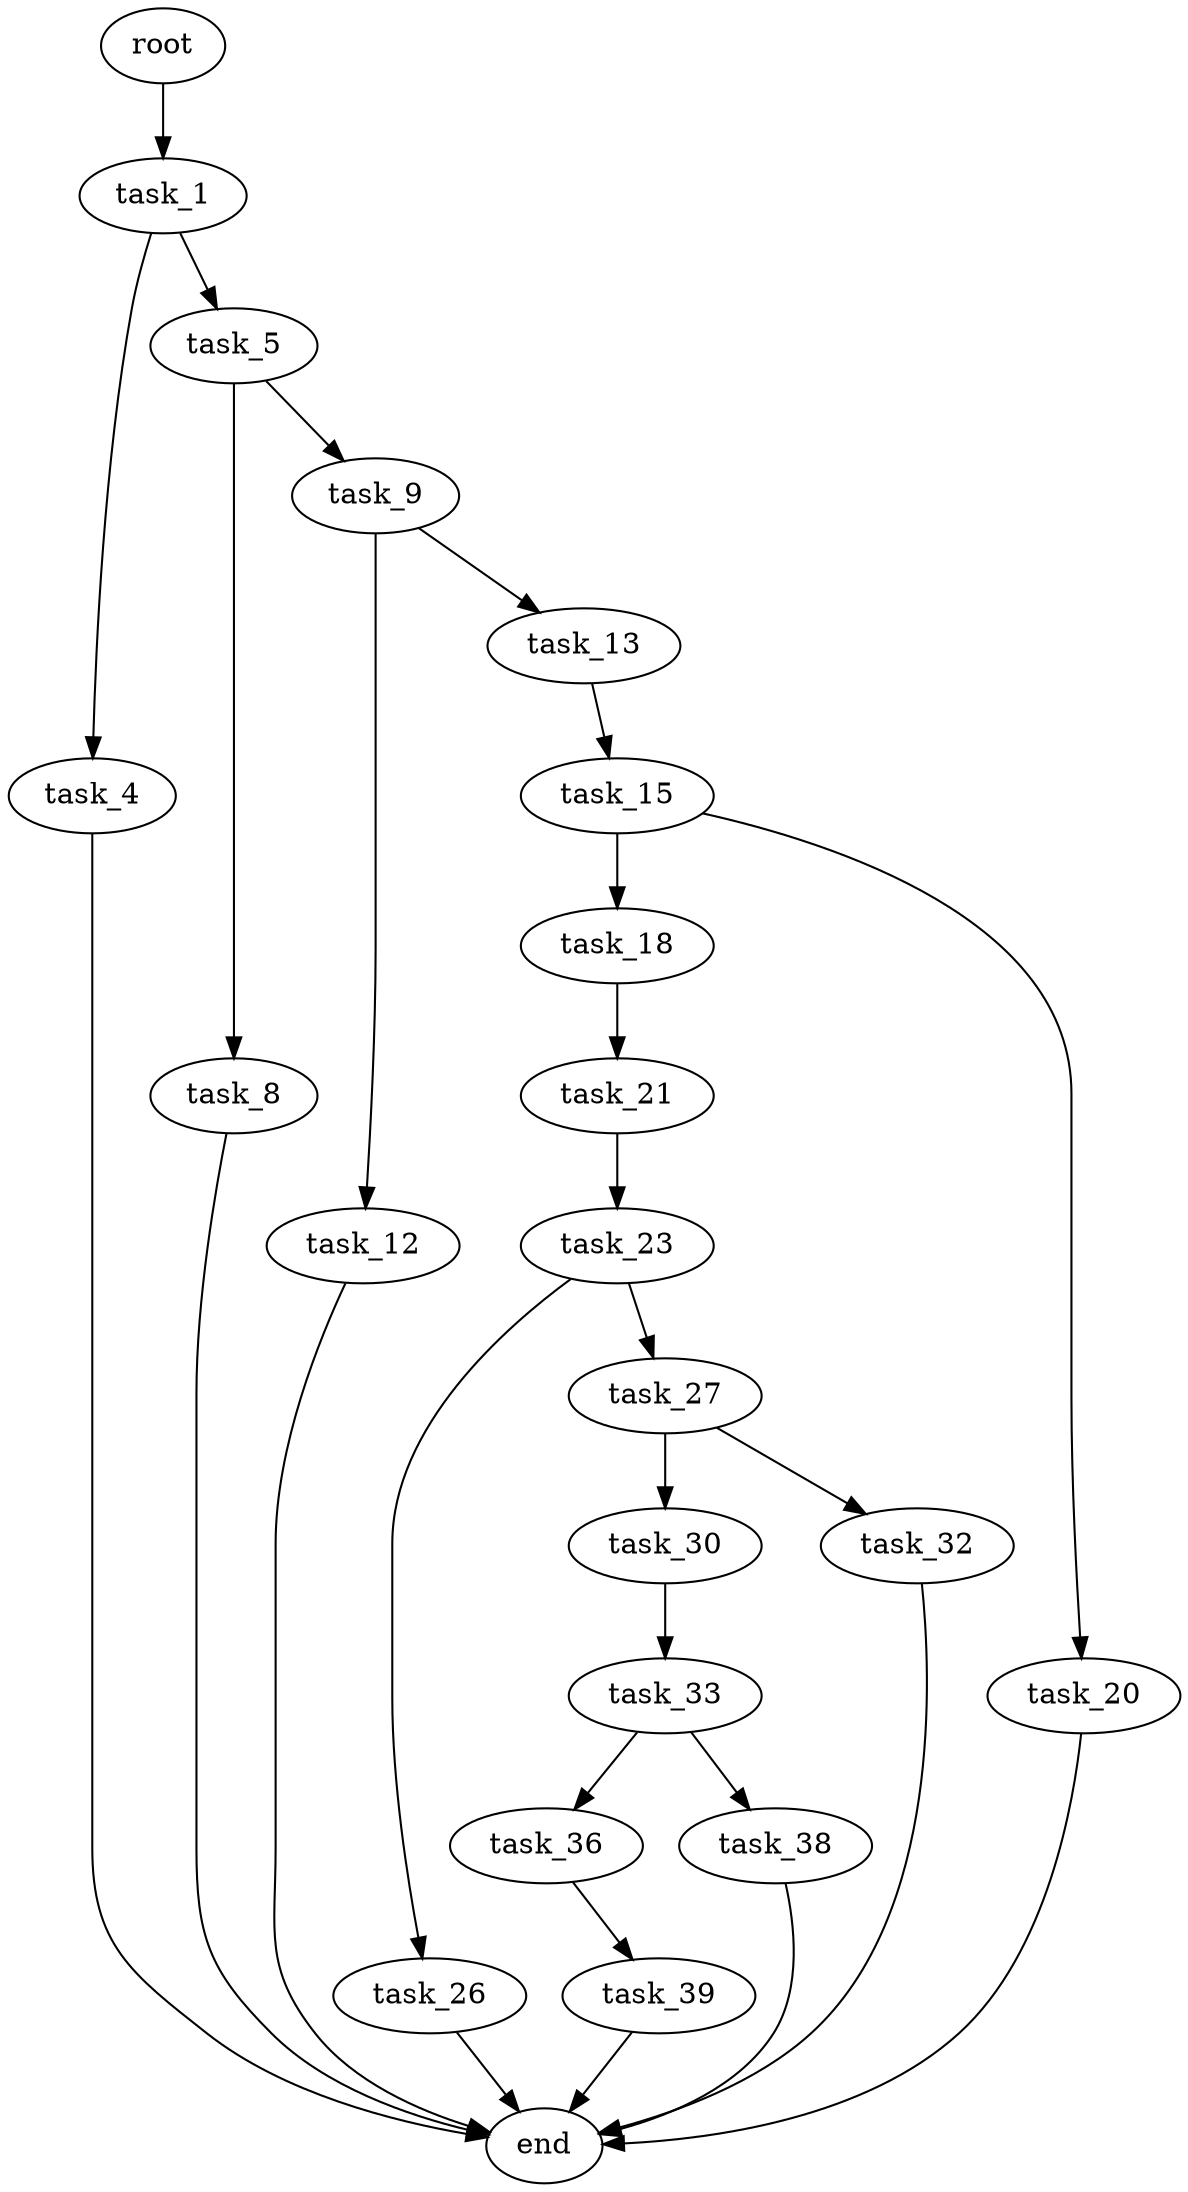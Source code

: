 digraph G {
  root [size="0.000000"];
  task_1 [size="118340646273.000000"];
  task_4 [size="9351513722.000000"];
  task_5 [size="32738250722.000000"];
  task_8 [size="5119846395.000000"];
  task_9 [size="39998930811.000000"];
  task_12 [size="782757789696.000000"];
  task_13 [size="1886398412.000000"];
  task_15 [size="28991029248.000000"];
  task_18 [size="368293445632.000000"];
  task_20 [size="41053737005.000000"];
  task_21 [size="13649944104.000000"];
  task_23 [size="28991029248.000000"];
  task_26 [size="368293445632.000000"];
  task_27 [size="782757789696.000000"];
  task_30 [size="16074238323.000000"];
  task_32 [size="123352962916.000000"];
  task_33 [size="37256914121.000000"];
  task_36 [size="246051420592.000000"];
  task_38 [size="75040185305.000000"];
  task_39 [size="175481757972.000000"];
  end [size="0.000000"];

  root -> task_1 [size="1.000000"];
  task_1 -> task_4 [size="209715200.000000"];
  task_1 -> task_5 [size="209715200.000000"];
  task_4 -> end [size="1.000000"];
  task_5 -> task_8 [size="536870912.000000"];
  task_5 -> task_9 [size="536870912.000000"];
  task_8 -> end [size="1.000000"];
  task_9 -> task_12 [size="33554432.000000"];
  task_9 -> task_13 [size="33554432.000000"];
  task_12 -> end [size="1.000000"];
  task_13 -> task_15 [size="33554432.000000"];
  task_15 -> task_18 [size="75497472.000000"];
  task_15 -> task_20 [size="75497472.000000"];
  task_18 -> task_21 [size="411041792.000000"];
  task_20 -> end [size="1.000000"];
  task_21 -> task_23 [size="301989888.000000"];
  task_23 -> task_26 [size="75497472.000000"];
  task_23 -> task_27 [size="75497472.000000"];
  task_26 -> end [size="1.000000"];
  task_27 -> task_30 [size="679477248.000000"];
  task_27 -> task_32 [size="679477248.000000"];
  task_30 -> task_33 [size="301989888.000000"];
  task_32 -> end [size="1.000000"];
  task_33 -> task_36 [size="679477248.000000"];
  task_33 -> task_38 [size="679477248.000000"];
  task_36 -> task_39 [size="679477248.000000"];
  task_38 -> end [size="1.000000"];
  task_39 -> end [size="1.000000"];
}
